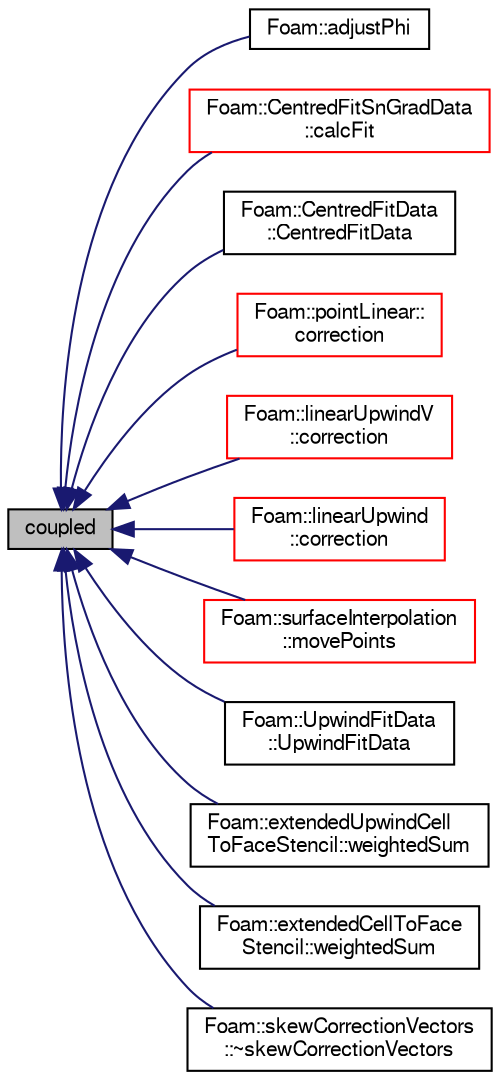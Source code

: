 digraph "coupled"
{
  bgcolor="transparent";
  edge [fontname="FreeSans",fontsize="10",labelfontname="FreeSans",labelfontsize="10"];
  node [fontname="FreeSans",fontsize="10",shape=record];
  rankdir="LR";
  Node2629 [label="coupled",height=0.2,width=0.4,color="black", fillcolor="grey75", style="filled", fontcolor="black"];
  Node2629 -> Node2630 [dir="back",color="midnightblue",fontsize="10",style="solid",fontname="FreeSans"];
  Node2630 [label="Foam::adjustPhi",height=0.2,width=0.4,color="black",URL="$a21124.html#a0ea353dc88166de8e48fb02639977b39",tooltip="Adjust the balance of fluxes to obey continuity. "];
  Node2629 -> Node2631 [dir="back",color="midnightblue",fontsize="10",style="solid",fontname="FreeSans"];
  Node2631 [label="Foam::CentredFitSnGradData\l::calcFit",height=0.2,width=0.4,color="red",URL="$a22586.html#a84a3ebdcaaaad35b99dce0ecc7413d2d",tooltip="Calculate the fit for all the faces. "];
  Node2629 -> Node2636 [dir="back",color="midnightblue",fontsize="10",style="solid",fontname="FreeSans"];
  Node2636 [label="Foam::CentredFitData\l::CentredFitData",height=0.2,width=0.4,color="black",URL="$a23142.html#a1b17e352fd95535726ddfb6e8bf0fdd5",tooltip="Construct from components. "];
  Node2629 -> Node2637 [dir="back",color="midnightblue",fontsize="10",style="solid",fontname="FreeSans"];
  Node2637 [label="Foam::pointLinear::\lcorrection",height=0.2,width=0.4,color="red",URL="$a23226.html#a683d4cb418f39972bd3c928468a84681",tooltip="Return the explicit correction to the face-interpolate. "];
  Node2629 -> Node2639 [dir="back",color="midnightblue",fontsize="10",style="solid",fontname="FreeSans"];
  Node2639 [label="Foam::linearUpwindV\l::correction",height=0.2,width=0.4,color="red",URL="$a23198.html#ac26ead7414cbab39c598047884ab43b5",tooltip="Return the explicit correction to the face-interpolate. "];
  Node2629 -> Node2641 [dir="back",color="midnightblue",fontsize="10",style="solid",fontname="FreeSans"];
  Node2641 [label="Foam::linearUpwind\l::correction",height=0.2,width=0.4,color="red",URL="$a23194.html#ac26ead7414cbab39c598047884ab43b5",tooltip="Return the explicit correction to the face-interpolate. "];
  Node2629 -> Node2645 [dir="back",color="midnightblue",fontsize="10",style="solid",fontname="FreeSans"];
  Node2645 [label="Foam::surfaceInterpolation\l::movePoints",height=0.2,width=0.4,color="red",URL="$a23274.html#a049fe0a86e2c86b4c0bb5fe02583bea4",tooltip="Do what is neccessary if the mesh has moved. "];
  Node2629 -> Node4658 [dir="back",color="midnightblue",fontsize="10",style="solid",fontname="FreeSans"];
  Node4658 [label="Foam::UpwindFitData\l::UpwindFitData",height=0.2,width=0.4,color="black",URL="$a23262.html#aec92bbdbd47e55d9bb09831be4b86a7c",tooltip="Construct from components. "];
  Node2629 -> Node4659 [dir="back",color="midnightblue",fontsize="10",style="solid",fontname="FreeSans"];
  Node4659 [label="Foam::extendedUpwindCell\lToFaceStencil::weightedSum",height=0.2,width=0.4,color="black",URL="$a22678.html#aaf7d5b49d2abb3084cda009755aeea23"];
  Node2629 -> Node4660 [dir="back",color="midnightblue",fontsize="10",style="solid",fontname="FreeSans"];
  Node4660 [label="Foam::extendedCellToFace\lStencil::weightedSum",height=0.2,width=0.4,color="black",URL="$a22670.html#a20d10d68216ddbdd08ba3272067f22f6"];
  Node2629 -> Node4655 [dir="back",color="midnightblue",fontsize="10",style="solid",fontname="FreeSans"];
  Node4655 [label="Foam::skewCorrectionVectors\l::~skewCorrectionVectors",height=0.2,width=0.4,color="black",URL="$a23258.html#a16c9b82f5dcc80a9c175094d7c5e1020",tooltip="Destructor. "];
}
